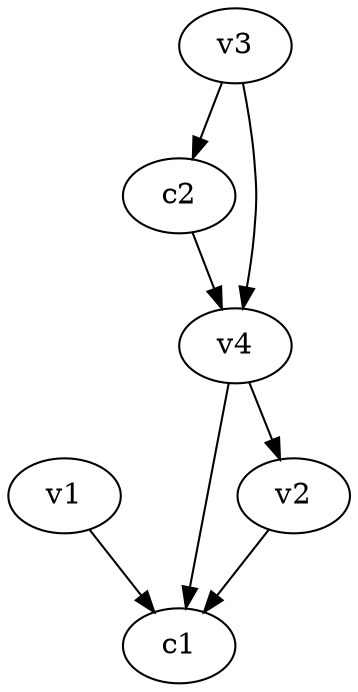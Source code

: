 strict digraph  {
c1;
c2;
v1;
v2;
v3;
v4;
c2 -> v4  [weight=1];
v1 -> c1  [weight=1];
v2 -> c1  [weight=1];
v3 -> c2  [weight=1];
v3 -> v4  [weight=1];
v4 -> c1  [weight=1];
v4 -> v2  [weight=1];
}
